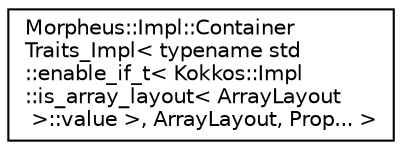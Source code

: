 digraph "Graphical Class Hierarchy"
{
 // LATEX_PDF_SIZE
  edge [fontname="Helvetica",fontsize="10",labelfontname="Helvetica",labelfontsize="10"];
  node [fontname="Helvetica",fontsize="10",shape=record];
  rankdir="LR";
  Node0 [label="Morpheus::Impl::Container\lTraits_Impl\< typename std\l::enable_if_t\< Kokkos::Impl\l::is_array_layout\< ArrayLayout\l \>::value \>, ArrayLayout, Prop... \>",height=0.2,width=0.4,color="black", fillcolor="white", style="filled",URL="$structMorpheus_1_1Impl_1_1ContainerTraits__Impl_3_01typename_01std_1_1enable__if__t_3_01Kokkos_193d964cf42522f7d43cc45c62f061c5c.html",tooltip=" "];
}
